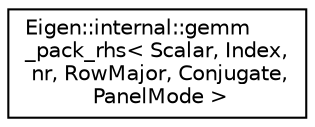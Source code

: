 digraph "Graphical Class Hierarchy"
{
  edge [fontname="Helvetica",fontsize="10",labelfontname="Helvetica",labelfontsize="10"];
  node [fontname="Helvetica",fontsize="10",shape=record];
  rankdir="LR";
  Node1 [label="Eigen::internal::gemm\l_pack_rhs\< Scalar, Index,\l nr, RowMajor, Conjugate,\l PanelMode \>",height=0.2,width=0.4,color="black", fillcolor="white", style="filled",URL="$struct_eigen_1_1internal_1_1gemm__pack__rhs_3_01_scalar_00_01_index_00_01nr_00_01_row_major_00_0dda050be5a5a7638de7aac44a904219e.html"];
}
